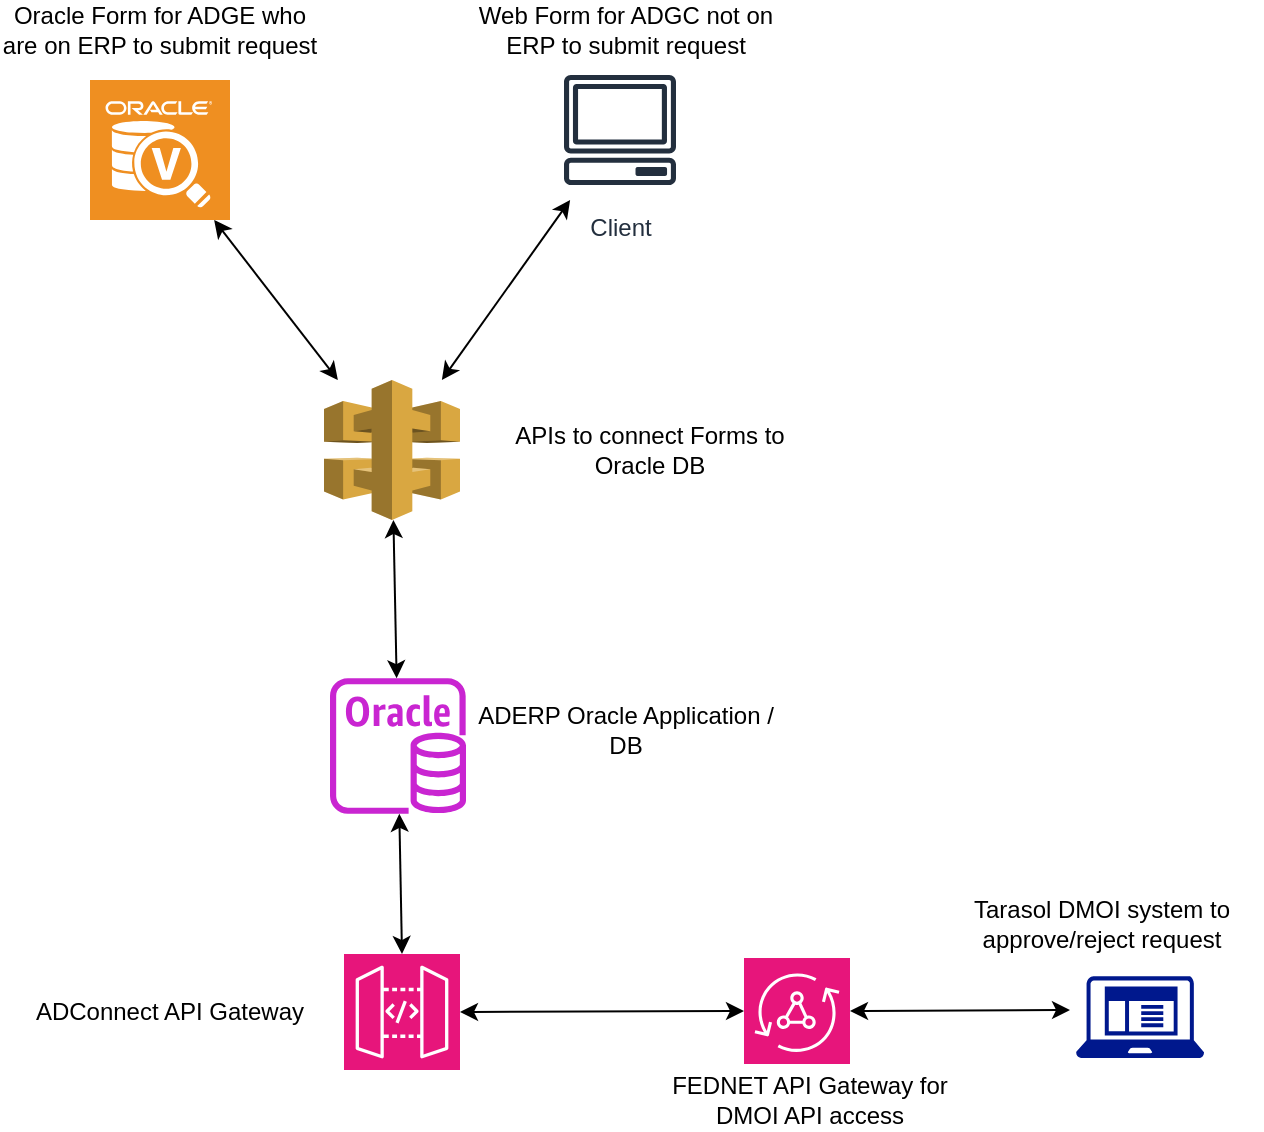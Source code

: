 <mxfile version="22.1.5" type="github">
  <diagram name="Page-1" id="VKI1EWOp4GRQE5fsBFgJ">
    <mxGraphModel dx="1098" dy="518" grid="1" gridSize="10" guides="1" tooltips="1" connect="1" arrows="1" fold="1" page="1" pageScale="1" pageWidth="850" pageHeight="1100" math="0" shadow="0">
      <root>
        <mxCell id="0" />
        <mxCell id="1" parent="0" />
        <mxCell id="avenbUe7RMg-Z7uaUahu-1" value="" style="sketch=0;outlineConnect=0;fontColor=#232F3E;gradientColor=none;fillColor=#C925D1;strokeColor=none;dashed=0;verticalLabelPosition=bottom;verticalAlign=top;align=center;html=1;fontSize=12;fontStyle=0;aspect=fixed;pointerEvents=1;shape=mxgraph.aws4.rds_oracle_instance;" vertex="1" parent="1">
          <mxGeometry x="360" y="419" width="68" height="68" as="geometry" />
        </mxCell>
        <mxCell id="avenbUe7RMg-Z7uaUahu-2" value="" style="shadow=0;dashed=0;html=1;strokeColor=none;fillColor=#EF8F21;labelPosition=center;verticalLabelPosition=bottom;verticalAlign=top;align=center;outlineConnect=0;shape=mxgraph.veeam.explorer_for_oracle;" vertex="1" parent="1">
          <mxGeometry x="240" y="120" width="70" height="70" as="geometry" />
        </mxCell>
        <mxCell id="avenbUe7RMg-Z7uaUahu-3" value="Client" style="sketch=0;outlineConnect=0;fontColor=#232F3E;gradientColor=none;strokeColor=#232F3E;fillColor=#ffffff;dashed=0;verticalLabelPosition=bottom;verticalAlign=top;align=center;html=1;fontSize=12;fontStyle=0;aspect=fixed;shape=mxgraph.aws4.resourceIcon;resIcon=mxgraph.aws4.client;" vertex="1" parent="1">
          <mxGeometry x="470" y="110" width="70" height="70" as="geometry" />
        </mxCell>
        <mxCell id="avenbUe7RMg-Z7uaUahu-4" value="" style="sketch=0;points=[[0,0,0],[0.25,0,0],[0.5,0,0],[0.75,0,0],[1,0,0],[0,1,0],[0.25,1,0],[0.5,1,0],[0.75,1,0],[1,1,0],[0,0.25,0],[0,0.5,0],[0,0.75,0],[1,0.25,0],[1,0.5,0],[1,0.75,0]];outlineConnect=0;fontColor=#232F3E;fillColor=#E7157B;strokeColor=#ffffff;dashed=0;verticalLabelPosition=bottom;verticalAlign=top;align=center;html=1;fontSize=12;fontStyle=0;aspect=fixed;shape=mxgraph.aws4.resourceIcon;resIcon=mxgraph.aws4.api_gateway;" vertex="1" parent="1">
          <mxGeometry x="367" y="557" width="58" height="58" as="geometry" />
        </mxCell>
        <mxCell id="avenbUe7RMg-Z7uaUahu-5" value="" style="sketch=0;points=[[0,0,0],[0.25,0,0],[0.5,0,0],[0.75,0,0],[1,0,0],[0,1,0],[0.25,1,0],[0.5,1,0],[0.75,1,0],[1,1,0],[0,0.25,0],[0,0.5,0],[0,0.75,0],[1,0.25,0],[1,0.5,0],[1,0.75,0]];outlineConnect=0;fontColor=#232F3E;fillColor=#E7157B;strokeColor=#ffffff;dashed=0;verticalLabelPosition=bottom;verticalAlign=top;align=center;html=1;fontSize=12;fontStyle=0;aspect=fixed;shape=mxgraph.aws4.resourceIcon;resIcon=mxgraph.aws4.appsync;" vertex="1" parent="1">
          <mxGeometry x="567" y="559" width="53" height="53" as="geometry" />
        </mxCell>
        <mxCell id="avenbUe7RMg-Z7uaUahu-6" value="" style="outlineConnect=0;dashed=0;verticalLabelPosition=bottom;verticalAlign=top;align=center;html=1;shape=mxgraph.aws3.api_gateway;fillColor=#D9A741;gradientColor=none;" vertex="1" parent="1">
          <mxGeometry x="357" y="270" width="68" height="70" as="geometry" />
        </mxCell>
        <mxCell id="avenbUe7RMg-Z7uaUahu-16" value="" style="endArrow=classic;startArrow=classic;html=1;rounded=0;" edge="1" parent="1" source="avenbUe7RMg-Z7uaUahu-6" target="avenbUe7RMg-Z7uaUahu-3">
          <mxGeometry width="50" height="50" relative="1" as="geometry">
            <mxPoint x="440" y="380" as="sourcePoint" />
            <mxPoint x="490" y="330" as="targetPoint" />
          </mxGeometry>
        </mxCell>
        <mxCell id="avenbUe7RMg-Z7uaUahu-17" value="" style="endArrow=classic;startArrow=classic;html=1;rounded=0;" edge="1" parent="1" source="avenbUe7RMg-Z7uaUahu-2" target="avenbUe7RMg-Z7uaUahu-6">
          <mxGeometry width="50" height="50" relative="1" as="geometry">
            <mxPoint x="440" y="380" as="sourcePoint" />
            <mxPoint x="490" y="330" as="targetPoint" />
          </mxGeometry>
        </mxCell>
        <mxCell id="avenbUe7RMg-Z7uaUahu-19" value="" style="endArrow=classic;startArrow=classic;html=1;rounded=0;" edge="1" parent="1" source="avenbUe7RMg-Z7uaUahu-1" target="avenbUe7RMg-Z7uaUahu-6">
          <mxGeometry width="50" height="50" relative="1" as="geometry">
            <mxPoint x="440" y="380" as="sourcePoint" />
            <mxPoint x="490" y="330" as="targetPoint" />
          </mxGeometry>
        </mxCell>
        <mxCell id="avenbUe7RMg-Z7uaUahu-20" value="" style="endArrow=classic;startArrow=classic;html=1;rounded=0;exitX=0.5;exitY=0;exitDx=0;exitDy=0;exitPerimeter=0;" edge="1" parent="1" source="avenbUe7RMg-Z7uaUahu-4" target="avenbUe7RMg-Z7uaUahu-1">
          <mxGeometry width="50" height="50" relative="1" as="geometry">
            <mxPoint x="440" y="380" as="sourcePoint" />
            <mxPoint x="490" y="330" as="targetPoint" />
          </mxGeometry>
        </mxCell>
        <mxCell id="avenbUe7RMg-Z7uaUahu-21" value="" style="endArrow=classic;startArrow=classic;html=1;rounded=0;entryX=0;entryY=0.5;entryDx=0;entryDy=0;entryPerimeter=0;exitX=1;exitY=0.5;exitDx=0;exitDy=0;exitPerimeter=0;" edge="1" parent="1" source="avenbUe7RMg-Z7uaUahu-4" target="avenbUe7RMg-Z7uaUahu-5">
          <mxGeometry width="50" height="50" relative="1" as="geometry">
            <mxPoint x="440" y="510" as="sourcePoint" />
            <mxPoint x="490" y="460" as="targetPoint" />
          </mxGeometry>
        </mxCell>
        <mxCell id="avenbUe7RMg-Z7uaUahu-22" value="" style="endArrow=classic;startArrow=classic;html=1;rounded=0;exitX=1;exitY=0.5;exitDx=0;exitDy=0;exitPerimeter=0;" edge="1" parent="1" source="avenbUe7RMg-Z7uaUahu-5">
          <mxGeometry width="50" height="50" relative="1" as="geometry">
            <mxPoint x="440" y="510" as="sourcePoint" />
            <mxPoint x="730" y="585" as="targetPoint" />
          </mxGeometry>
        </mxCell>
        <mxCell id="avenbUe7RMg-Z7uaUahu-23" value="Oracle Form for ADGE who are on ERP to submit request" style="text;html=1;strokeColor=none;fillColor=none;align=center;verticalAlign=middle;whiteSpace=wrap;rounded=0;" vertex="1" parent="1">
          <mxGeometry x="195" y="80" width="160" height="30" as="geometry" />
        </mxCell>
        <mxCell id="avenbUe7RMg-Z7uaUahu-24" value="Web Form for ADGC not on ERP to submit request" style="text;html=1;strokeColor=none;fillColor=none;align=center;verticalAlign=middle;whiteSpace=wrap;rounded=0;" vertex="1" parent="1">
          <mxGeometry x="428" y="80" width="160" height="30" as="geometry" />
        </mxCell>
        <mxCell id="avenbUe7RMg-Z7uaUahu-28" value="APIs to connect Forms to Oracle DB" style="text;html=1;strokeColor=none;fillColor=none;align=center;verticalAlign=middle;whiteSpace=wrap;rounded=0;" vertex="1" parent="1">
          <mxGeometry x="440" y="290" width="160" height="30" as="geometry" />
        </mxCell>
        <mxCell id="avenbUe7RMg-Z7uaUahu-29" value="ADERP Oracle Application / DB" style="text;html=1;strokeColor=none;fillColor=none;align=center;verticalAlign=middle;whiteSpace=wrap;rounded=0;" vertex="1" parent="1">
          <mxGeometry x="428" y="430" width="160" height="30" as="geometry" />
        </mxCell>
        <mxCell id="avenbUe7RMg-Z7uaUahu-31" value="ADConnect API Gateway" style="text;html=1;strokeColor=none;fillColor=none;align=center;verticalAlign=middle;whiteSpace=wrap;rounded=0;" vertex="1" parent="1">
          <mxGeometry x="200" y="571" width="160" height="30" as="geometry" />
        </mxCell>
        <mxCell id="avenbUe7RMg-Z7uaUahu-32" value="FEDNET API Gateway for DMOI API access" style="text;html=1;strokeColor=none;fillColor=none;align=center;verticalAlign=middle;whiteSpace=wrap;rounded=0;" vertex="1" parent="1">
          <mxGeometry x="520" y="615" width="160" height="30" as="geometry" />
        </mxCell>
        <mxCell id="avenbUe7RMg-Z7uaUahu-33" value="Tarasol DMOI system to approve/reject request" style="text;html=1;strokeColor=none;fillColor=none;align=center;verticalAlign=middle;whiteSpace=wrap;rounded=0;" vertex="1" parent="1">
          <mxGeometry x="665.75" y="527" width="160" height="30" as="geometry" />
        </mxCell>
        <mxCell id="avenbUe7RMg-Z7uaUahu-34" value="" style="sketch=0;aspect=fixed;pointerEvents=1;shadow=0;dashed=0;html=1;strokeColor=none;labelPosition=center;verticalLabelPosition=bottom;verticalAlign=top;align=center;fillColor=#00188D;shape=mxgraph.mscae.enterprise.client_application" vertex="1" parent="1">
          <mxGeometry x="733" y="568" width="64.06" height="41" as="geometry" />
        </mxCell>
      </root>
    </mxGraphModel>
  </diagram>
</mxfile>
